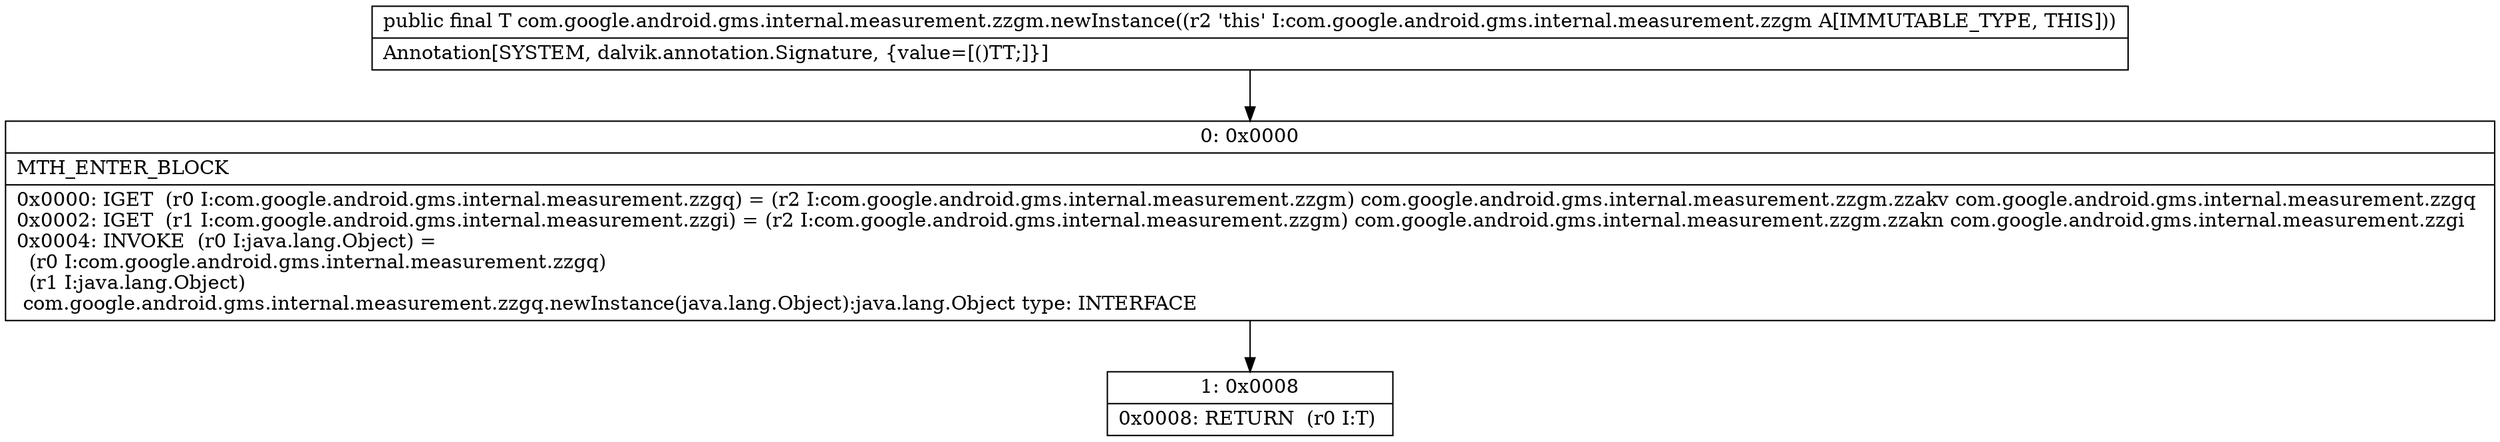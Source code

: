 digraph "CFG forcom.google.android.gms.internal.measurement.zzgm.newInstance()Ljava\/lang\/Object;" {
Node_0 [shape=record,label="{0\:\ 0x0000|MTH_ENTER_BLOCK\l|0x0000: IGET  (r0 I:com.google.android.gms.internal.measurement.zzgq) = (r2 I:com.google.android.gms.internal.measurement.zzgm) com.google.android.gms.internal.measurement.zzgm.zzakv com.google.android.gms.internal.measurement.zzgq \l0x0002: IGET  (r1 I:com.google.android.gms.internal.measurement.zzgi) = (r2 I:com.google.android.gms.internal.measurement.zzgm) com.google.android.gms.internal.measurement.zzgm.zzakn com.google.android.gms.internal.measurement.zzgi \l0x0004: INVOKE  (r0 I:java.lang.Object) = \l  (r0 I:com.google.android.gms.internal.measurement.zzgq)\l  (r1 I:java.lang.Object)\l com.google.android.gms.internal.measurement.zzgq.newInstance(java.lang.Object):java.lang.Object type: INTERFACE \l}"];
Node_1 [shape=record,label="{1\:\ 0x0008|0x0008: RETURN  (r0 I:T) \l}"];
MethodNode[shape=record,label="{public final T com.google.android.gms.internal.measurement.zzgm.newInstance((r2 'this' I:com.google.android.gms.internal.measurement.zzgm A[IMMUTABLE_TYPE, THIS]))  | Annotation[SYSTEM, dalvik.annotation.Signature, \{value=[()TT;]\}]\l}"];
MethodNode -> Node_0;
Node_0 -> Node_1;
}

